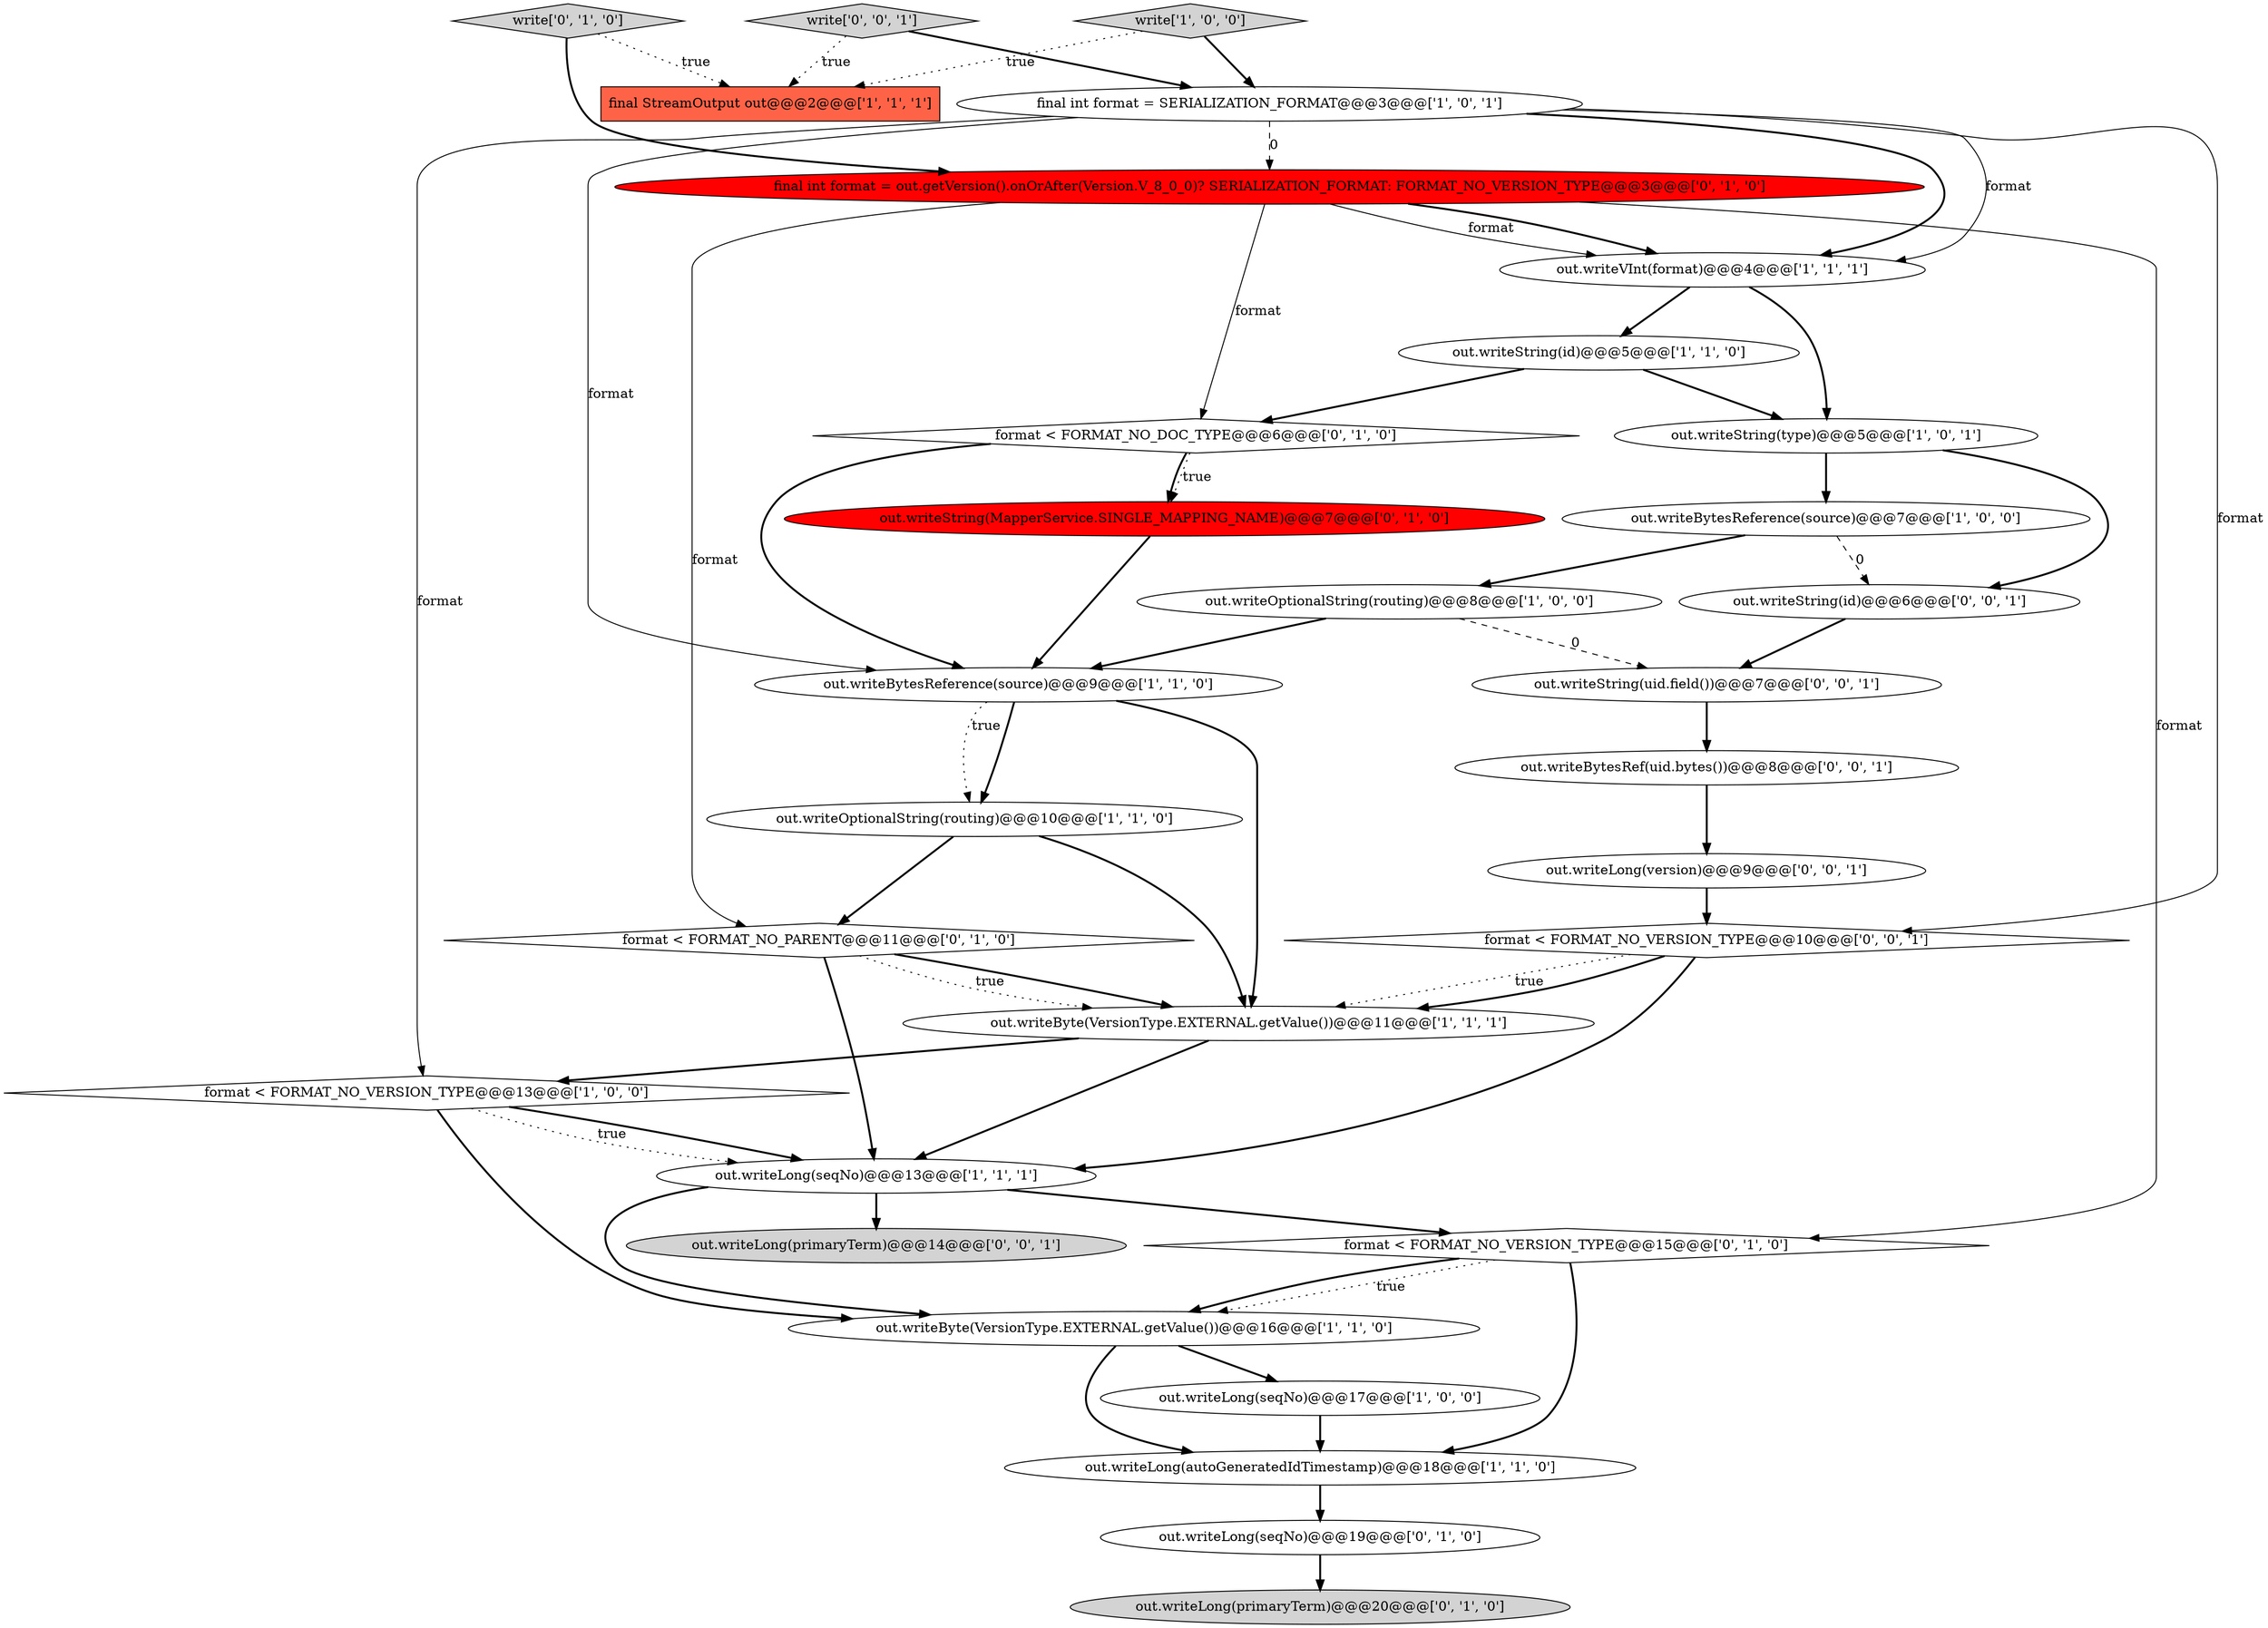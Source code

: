 digraph {
13 [style = filled, label = "out.writeByte(VersionType.EXTERNAL.getValue())@@@11@@@['1', '1', '1']", fillcolor = white, shape = ellipse image = "AAA0AAABBB1BBB"];
24 [style = filled, label = "format < FORMAT_NO_VERSION_TYPE@@@10@@@['0', '0', '1']", fillcolor = white, shape = diamond image = "AAA0AAABBB3BBB"];
14 [style = filled, label = "out.writeOptionalString(routing)@@@10@@@['1', '1', '0']", fillcolor = white, shape = ellipse image = "AAA0AAABBB1BBB"];
25 [style = filled, label = "out.writeLong(primaryTerm)@@@14@@@['0', '0', '1']", fillcolor = lightgray, shape = ellipse image = "AAA0AAABBB3BBB"];
21 [style = filled, label = "format < FORMAT_NO_VERSION_TYPE@@@15@@@['0', '1', '0']", fillcolor = white, shape = diamond image = "AAA0AAABBB2BBB"];
29 [style = filled, label = "out.writeString(id)@@@6@@@['0', '0', '1']", fillcolor = white, shape = ellipse image = "AAA0AAABBB3BBB"];
8 [style = filled, label = "out.writeByte(VersionType.EXTERNAL.getValue())@@@16@@@['1', '1', '0']", fillcolor = white, shape = ellipse image = "AAA0AAABBB1BBB"];
11 [style = filled, label = "write['1', '0', '0']", fillcolor = lightgray, shape = diamond image = "AAA0AAABBB1BBB"];
22 [style = filled, label = "format < FORMAT_NO_DOC_TYPE@@@6@@@['0', '1', '0']", fillcolor = white, shape = diamond image = "AAA0AAABBB2BBB"];
27 [style = filled, label = "write['0', '0', '1']", fillcolor = lightgray, shape = diamond image = "AAA0AAABBB3BBB"];
2 [style = filled, label = "out.writeBytesReference(source)@@@9@@@['1', '1', '0']", fillcolor = white, shape = ellipse image = "AAA0AAABBB1BBB"];
7 [style = filled, label = "out.writeLong(seqNo)@@@17@@@['1', '0', '0']", fillcolor = white, shape = ellipse image = "AAA0AAABBB1BBB"];
6 [style = filled, label = "out.writeLong(seqNo)@@@13@@@['1', '1', '1']", fillcolor = white, shape = ellipse image = "AAA0AAABBB1BBB"];
26 [style = filled, label = "out.writeLong(version)@@@9@@@['0', '0', '1']", fillcolor = white, shape = ellipse image = "AAA0AAABBB3BBB"];
28 [style = filled, label = "out.writeBytesRef(uid.bytes())@@@8@@@['0', '0', '1']", fillcolor = white, shape = ellipse image = "AAA0AAABBB3BBB"];
18 [style = filled, label = "out.writeLong(primaryTerm)@@@20@@@['0', '1', '0']", fillcolor = lightgray, shape = ellipse image = "AAA0AAABBB2BBB"];
16 [style = filled, label = "out.writeString(MapperService.SINGLE_MAPPING_NAME)@@@7@@@['0', '1', '0']", fillcolor = red, shape = ellipse image = "AAA1AAABBB2BBB"];
1 [style = filled, label = "final int format = SERIALIZATION_FORMAT@@@3@@@['1', '0', '1']", fillcolor = white, shape = ellipse image = "AAA0AAABBB1BBB"];
17 [style = filled, label = "out.writeLong(seqNo)@@@19@@@['0', '1', '0']", fillcolor = white, shape = ellipse image = "AAA0AAABBB2BBB"];
5 [style = filled, label = "out.writeString(id)@@@5@@@['1', '1', '0']", fillcolor = white, shape = ellipse image = "AAA0AAABBB1BBB"];
19 [style = filled, label = "final int format = out.getVersion().onOrAfter(Version.V_8_0_0)? SERIALIZATION_FORMAT: FORMAT_NO_VERSION_TYPE@@@3@@@['0', '1', '0']", fillcolor = red, shape = ellipse image = "AAA1AAABBB2BBB"];
10 [style = filled, label = "out.writeBytesReference(source)@@@7@@@['1', '0', '0']", fillcolor = white, shape = ellipse image = "AAA0AAABBB1BBB"];
20 [style = filled, label = "format < FORMAT_NO_PARENT@@@11@@@['0', '1', '0']", fillcolor = white, shape = diamond image = "AAA0AAABBB2BBB"];
9 [style = filled, label = "final StreamOutput out@@@2@@@['1', '1', '1']", fillcolor = tomato, shape = box image = "AAA0AAABBB1BBB"];
0 [style = filled, label = "out.writeLong(autoGeneratedIdTimestamp)@@@18@@@['1', '1', '0']", fillcolor = white, shape = ellipse image = "AAA0AAABBB1BBB"];
3 [style = filled, label = "format < FORMAT_NO_VERSION_TYPE@@@13@@@['1', '0', '0']", fillcolor = white, shape = diamond image = "AAA0AAABBB1BBB"];
30 [style = filled, label = "out.writeString(uid.field())@@@7@@@['0', '0', '1']", fillcolor = white, shape = ellipse image = "AAA0AAABBB3BBB"];
4 [style = filled, label = "out.writeOptionalString(routing)@@@8@@@['1', '0', '0']", fillcolor = white, shape = ellipse image = "AAA0AAABBB1BBB"];
12 [style = filled, label = "out.writeVInt(format)@@@4@@@['1', '1', '1']", fillcolor = white, shape = ellipse image = "AAA0AAABBB1BBB"];
23 [style = filled, label = "write['0', '1', '0']", fillcolor = lightgray, shape = diamond image = "AAA0AAABBB2BBB"];
15 [style = filled, label = "out.writeString(type)@@@5@@@['1', '0', '1']", fillcolor = white, shape = ellipse image = "AAA0AAABBB1BBB"];
15->10 [style = bold, label=""];
27->1 [style = bold, label=""];
20->13 [style = bold, label=""];
22->2 [style = bold, label=""];
12->5 [style = bold, label=""];
21->0 [style = bold, label=""];
19->12 [style = bold, label=""];
29->30 [style = bold, label=""];
11->1 [style = bold, label=""];
22->16 [style = bold, label=""];
1->12 [style = solid, label="format"];
6->21 [style = bold, label=""];
0->17 [style = bold, label=""];
6->25 [style = bold, label=""];
21->8 [style = dotted, label="true"];
1->19 [style = dashed, label="0"];
12->15 [style = bold, label=""];
21->8 [style = bold, label=""];
19->20 [style = solid, label="format"];
4->30 [style = dashed, label="0"];
5->15 [style = bold, label=""];
3->6 [style = bold, label=""];
28->26 [style = bold, label=""];
11->9 [style = dotted, label="true"];
7->0 [style = bold, label=""];
4->2 [style = bold, label=""];
20->6 [style = bold, label=""];
16->2 [style = bold, label=""];
3->6 [style = dotted, label="true"];
26->24 [style = bold, label=""];
10->29 [style = dashed, label="0"];
23->9 [style = dotted, label="true"];
8->7 [style = bold, label=""];
2->13 [style = bold, label=""];
8->0 [style = bold, label=""];
19->22 [style = solid, label="format"];
19->12 [style = solid, label="format"];
30->28 [style = bold, label=""];
1->24 [style = solid, label="format"];
1->2 [style = solid, label="format"];
13->3 [style = bold, label=""];
19->21 [style = solid, label="format"];
27->9 [style = dotted, label="true"];
3->8 [style = bold, label=""];
23->19 [style = bold, label=""];
22->16 [style = dotted, label="true"];
2->14 [style = bold, label=""];
6->8 [style = bold, label=""];
1->12 [style = bold, label=""];
10->4 [style = bold, label=""];
2->14 [style = dotted, label="true"];
20->13 [style = dotted, label="true"];
14->13 [style = bold, label=""];
13->6 [style = bold, label=""];
24->6 [style = bold, label=""];
5->22 [style = bold, label=""];
24->13 [style = dotted, label="true"];
15->29 [style = bold, label=""];
17->18 [style = bold, label=""];
14->20 [style = bold, label=""];
24->13 [style = bold, label=""];
1->3 [style = solid, label="format"];
}
